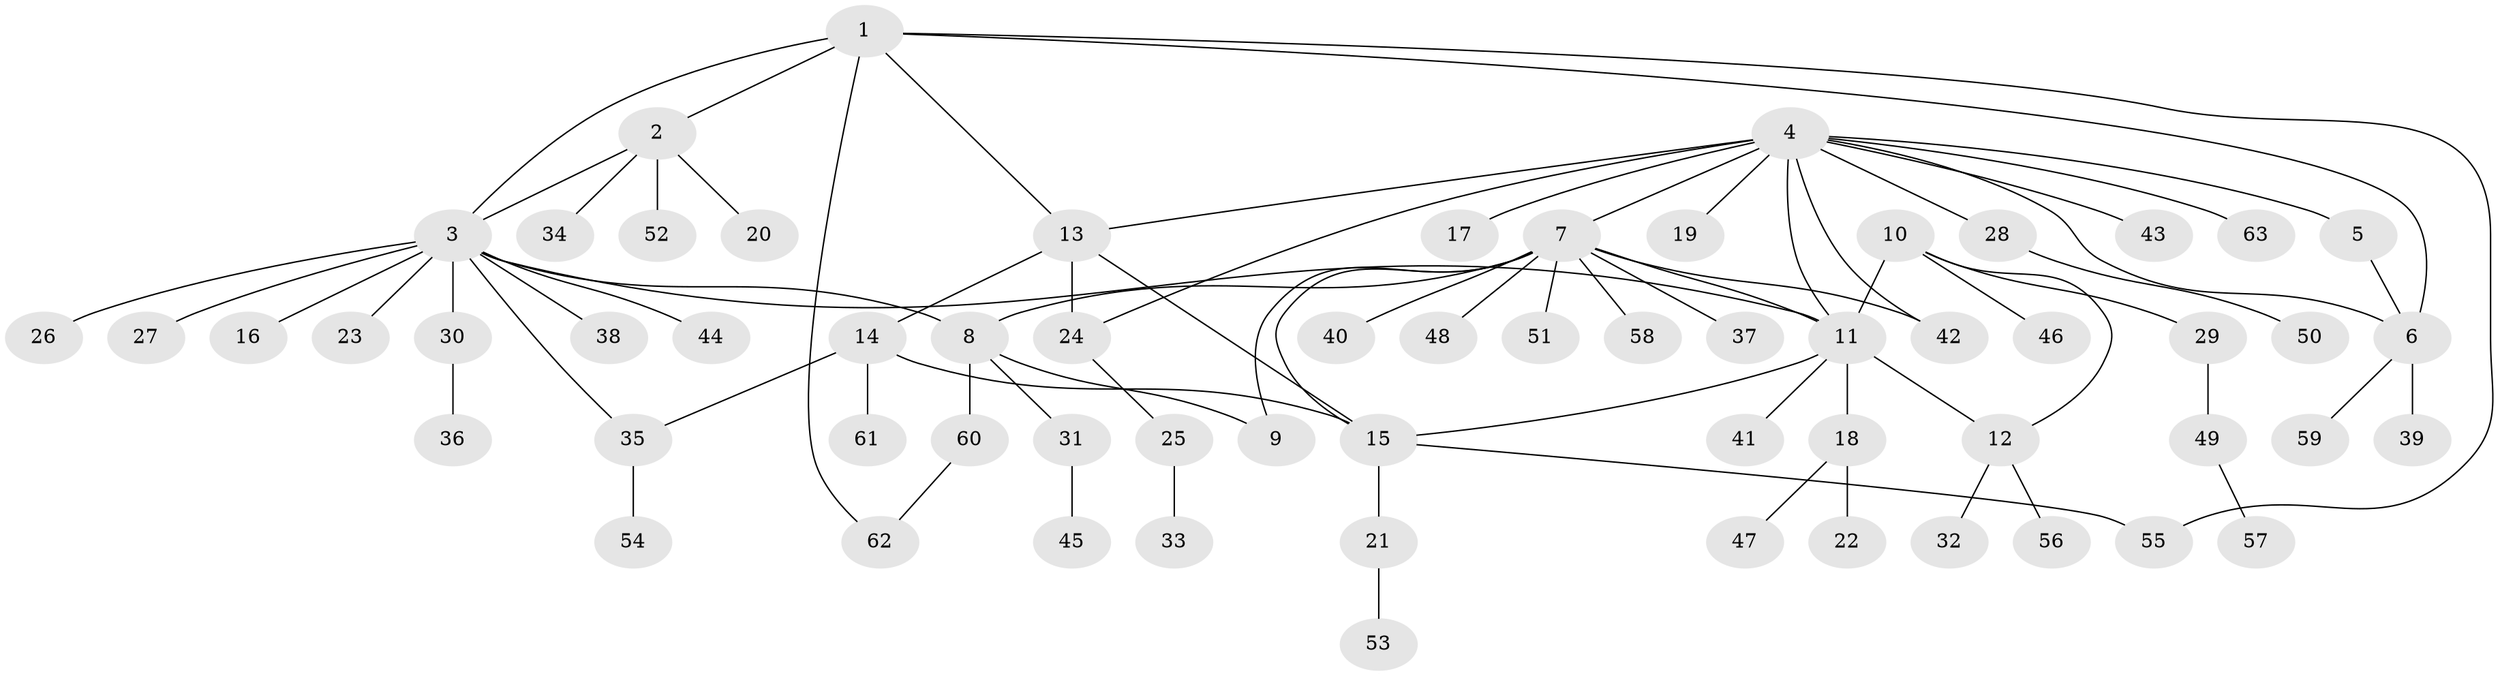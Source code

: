 // Generated by graph-tools (version 1.1) at 2025/11/02/27/25 16:11:37]
// undirected, 63 vertices, 78 edges
graph export_dot {
graph [start="1"]
  node [color=gray90,style=filled];
  1;
  2;
  3;
  4;
  5;
  6;
  7;
  8;
  9;
  10;
  11;
  12;
  13;
  14;
  15;
  16;
  17;
  18;
  19;
  20;
  21;
  22;
  23;
  24;
  25;
  26;
  27;
  28;
  29;
  30;
  31;
  32;
  33;
  34;
  35;
  36;
  37;
  38;
  39;
  40;
  41;
  42;
  43;
  44;
  45;
  46;
  47;
  48;
  49;
  50;
  51;
  52;
  53;
  54;
  55;
  56;
  57;
  58;
  59;
  60;
  61;
  62;
  63;
  1 -- 2;
  1 -- 3;
  1 -- 6;
  1 -- 13;
  1 -- 55;
  1 -- 62;
  2 -- 3;
  2 -- 20;
  2 -- 34;
  2 -- 52;
  3 -- 8;
  3 -- 11;
  3 -- 16;
  3 -- 23;
  3 -- 26;
  3 -- 27;
  3 -- 30;
  3 -- 35;
  3 -- 38;
  3 -- 44;
  4 -- 5;
  4 -- 6;
  4 -- 7;
  4 -- 11;
  4 -- 13;
  4 -- 17;
  4 -- 19;
  4 -- 24;
  4 -- 28;
  4 -- 42;
  4 -- 43;
  4 -- 63;
  5 -- 6;
  6 -- 39;
  6 -- 59;
  7 -- 8;
  7 -- 9;
  7 -- 11;
  7 -- 15;
  7 -- 37;
  7 -- 40;
  7 -- 42;
  7 -- 48;
  7 -- 51;
  7 -- 58;
  8 -- 9;
  8 -- 31;
  8 -- 60;
  10 -- 11;
  10 -- 12;
  10 -- 29;
  10 -- 46;
  11 -- 12;
  11 -- 15;
  11 -- 18;
  11 -- 41;
  12 -- 32;
  12 -- 56;
  13 -- 14;
  13 -- 15;
  13 -- 24;
  14 -- 15;
  14 -- 35;
  14 -- 61;
  15 -- 21;
  15 -- 55;
  18 -- 22;
  18 -- 47;
  21 -- 53;
  24 -- 25;
  25 -- 33;
  28 -- 50;
  29 -- 49;
  30 -- 36;
  31 -- 45;
  35 -- 54;
  49 -- 57;
  60 -- 62;
}

